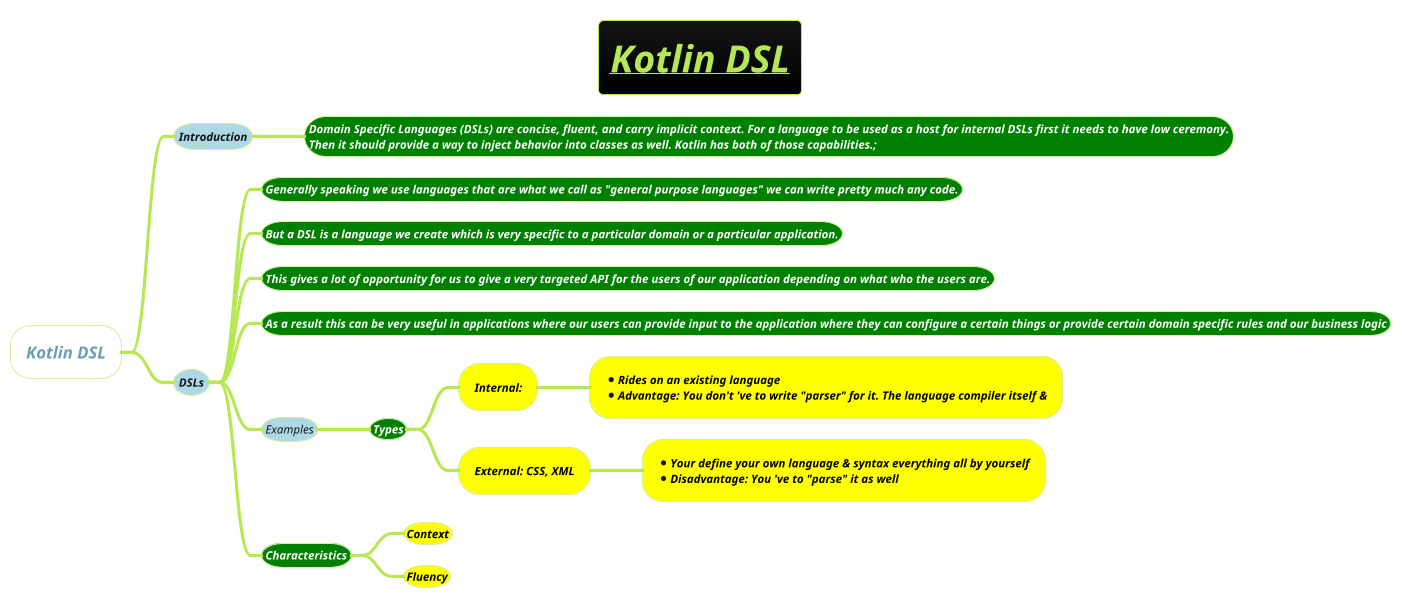 @startmindmap
title =<i><b><u>Kotlin DSL
!theme hacker

*[#white] <i>Kotlin DSL
**[#lightblue] <i><color #blac><size:11>Introduction
***[#green] <b><i><color #white><size:11>Domain Specific Languages (DSLs) are concise, fluent, and carry implicit context. For a language to be used as a host for internal DSLs first it needs to have low ceremony.\n<b><i><color #white><size:11>Then it should provide a way to inject behavior into classes as well. Kotlin has both of those capabilities.;
**[#lightblue] <i><color #blac><size:11>DSLs
***[#green] <b><i><color #white><size:11>Generally speaking we use languages that are what we call as "general purpose languages" we can write pretty much any code.
***[#green] <b><i><color #white><size:11>But a DSL is a language we create which is very specific to a particular domain or a particular application.
***[#green] <b><i><color #white><size:11>This gives a lot of opportunity for us to give a very targeted API for the users of our application depending on what who the users are.
***[#green] <b><i><color #white><size:11>As a result this can be very useful in applications where our users can provide input to the application where they can configure a certain things or provide certain domain specific rules and our business logic
***[#lightblue] <i><color #blac><size:11>Examples
****[#green] <b><i><color #white><size:11>Types
*****[#yellow] <b><i><color #black><size:11>Internal:</b>
******[#yellow] *<b><i><color #black><size:11>Rides on an existing language\n*<b><i><color #black><size:11>Advantage: You don't 've to write "parser" for it. The language compiler itself &
*****[#yellow] <b><i><color #black><size:11>External: CSS, XML
******[#yellow] *<b><i><color #black><size:11>Your define your own language & syntax everything all by yourself\n*<b><i><color #black><size:11>Disadvantage: You 've to "parse" it as well
***[#green] <b><i><color #white><size:11>Characteristics
****[#yellow] <b><i><color #black><size:11>Context
****[#yellow] <b><i><color #black><size:11>Fluency

@endmindmap